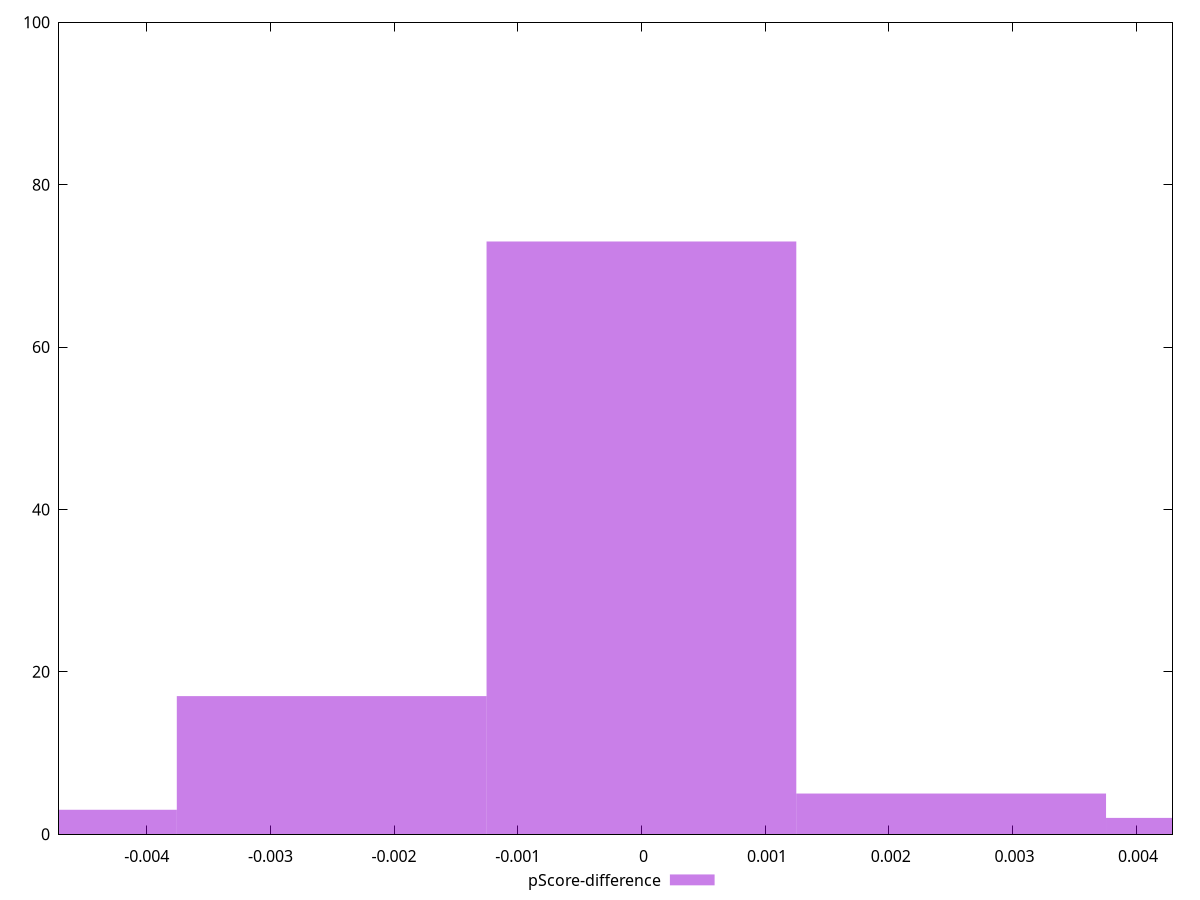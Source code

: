 reset

$pScoreDifference <<EOF
-0.0025048696604724253 17
-0.005009739320944851 3
0 73
0.0025048696604724253 5
0.005009739320944851 2
EOF

set key outside below
set boxwidth 0.0025048696604724253
set xrange [-0.004709956350092748:0.004294733694985897]
set yrange [0:100]
set trange [0:100]
set style fill transparent solid 0.5 noborder
set terminal svg size 640, 490 enhanced background rgb 'white'
set output "report_00019_2021-02-10T18-14-37.922Z//mainthread-work-breakdown/samples/pages+cached+noadtech/pScore-difference/histogram.svg"

plot $pScoreDifference title "pScore-difference" with boxes

reset
